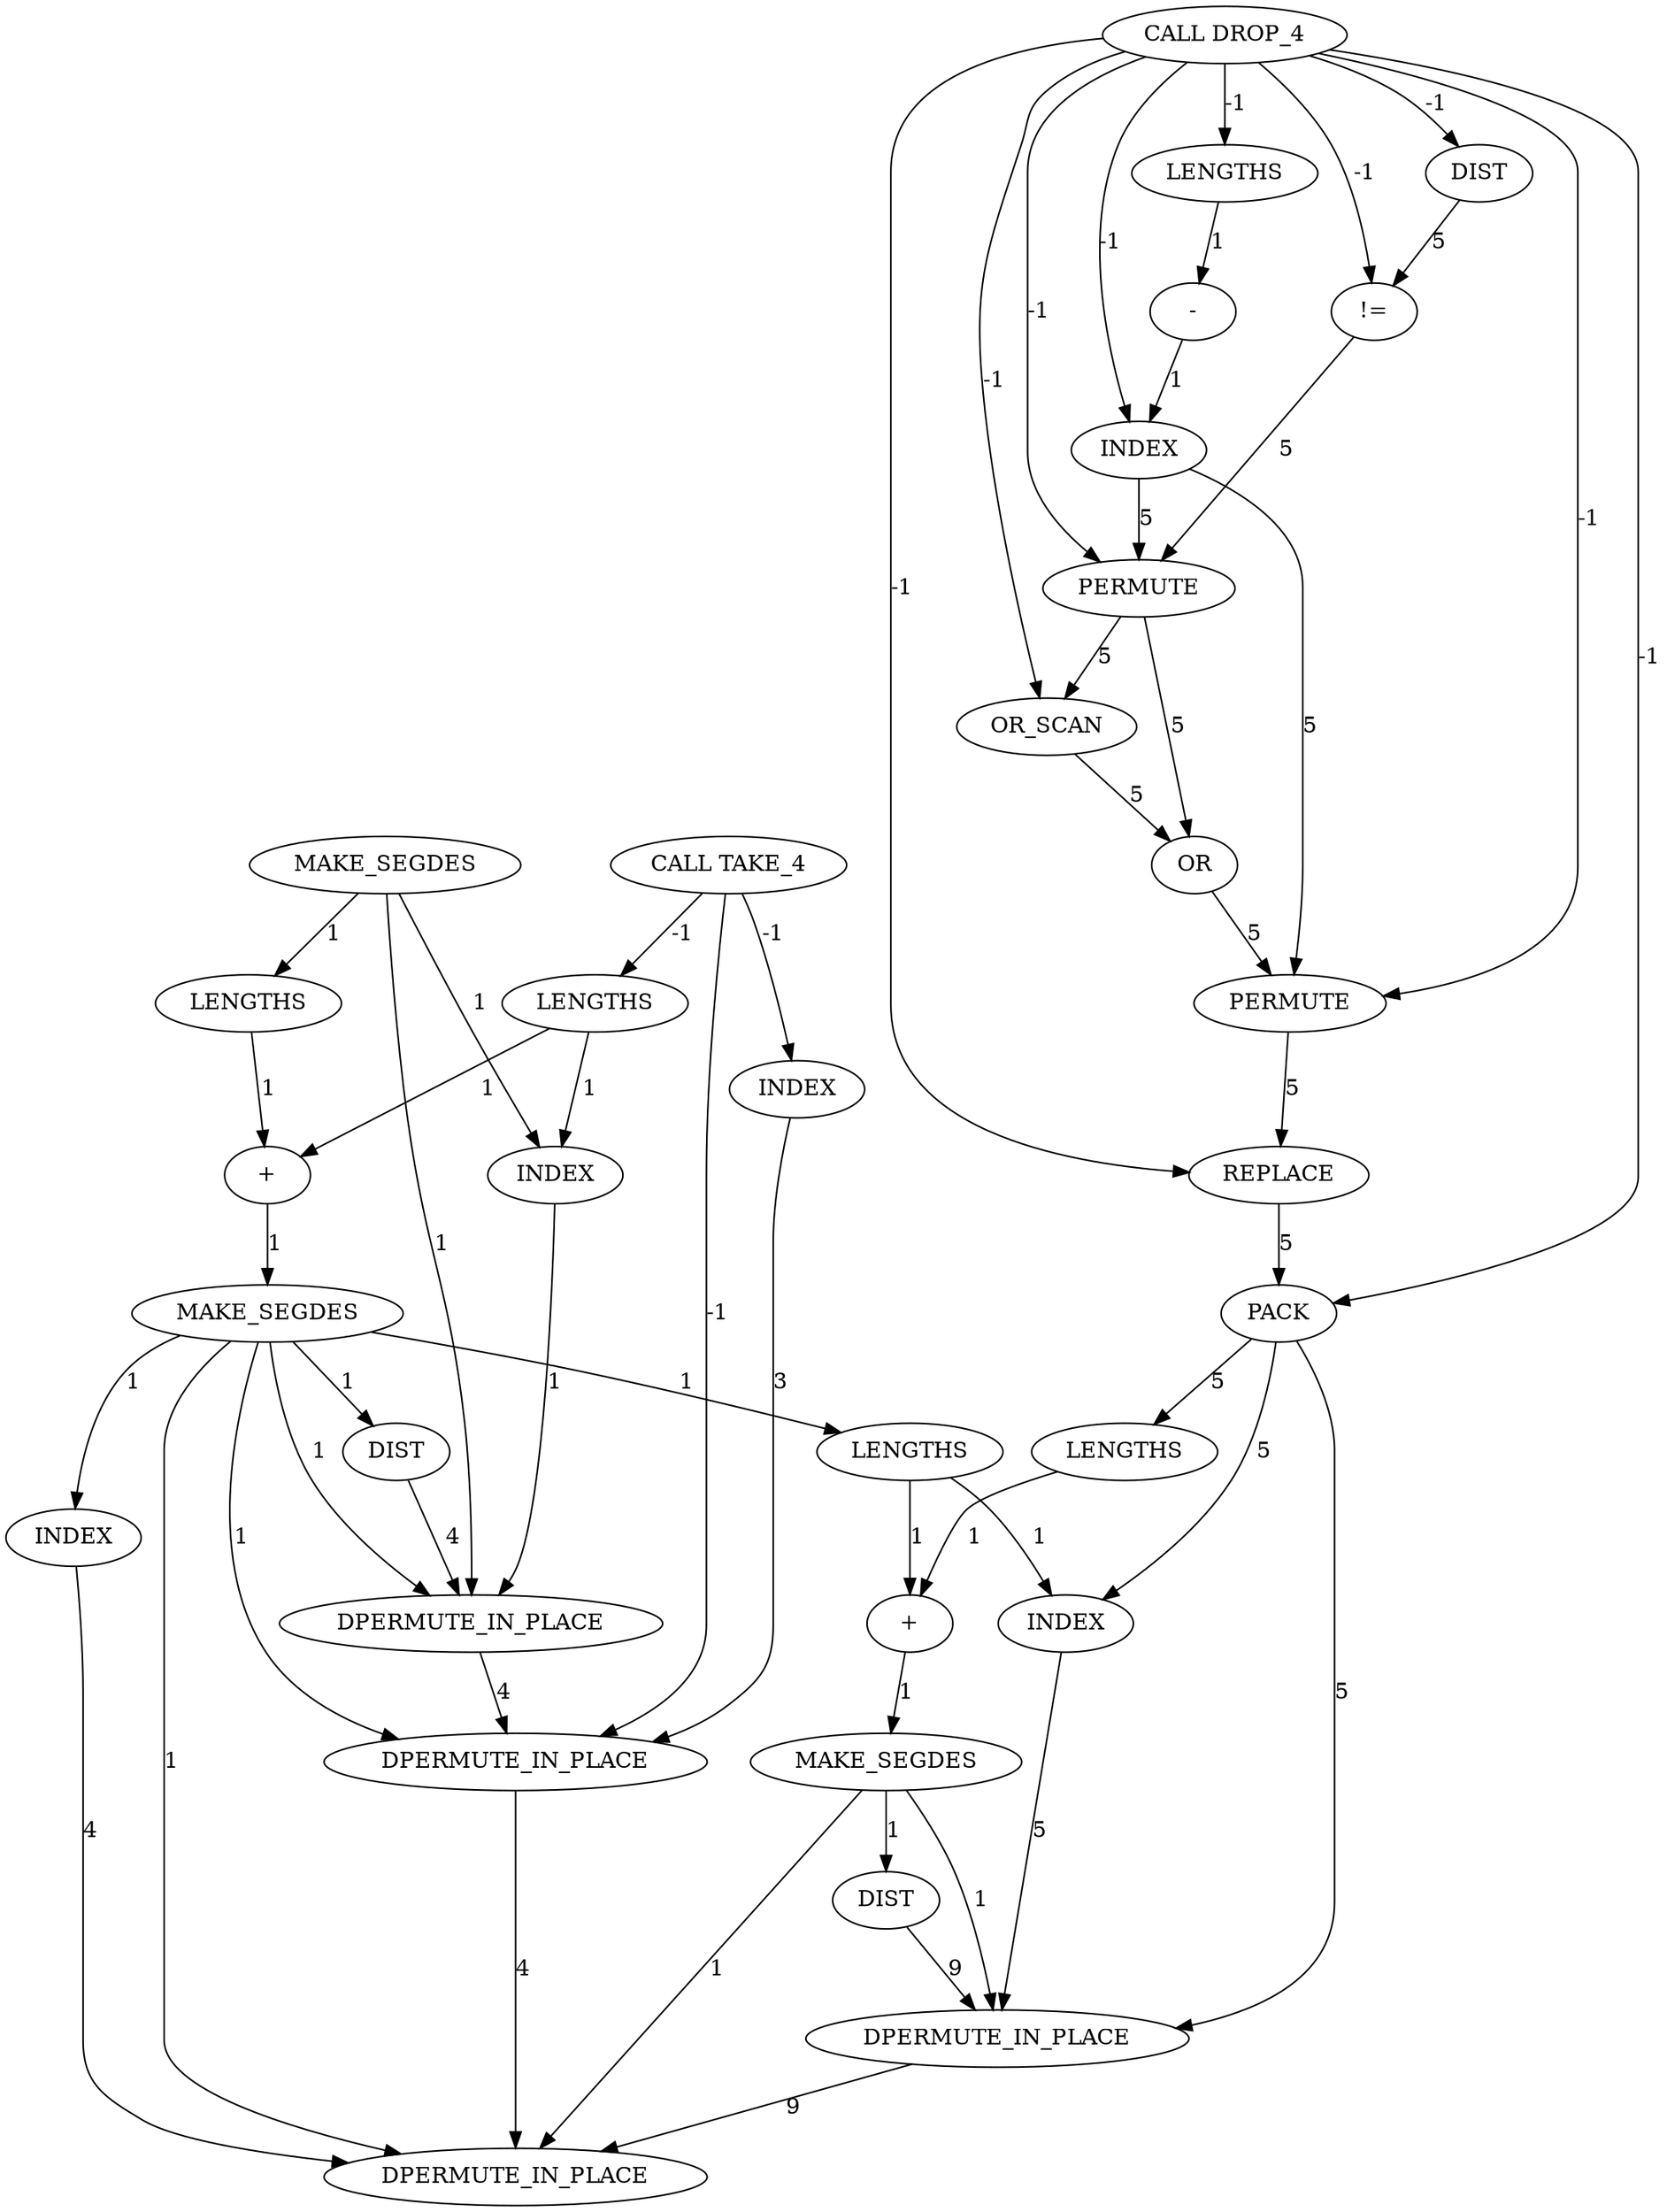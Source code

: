 digraph {
	convex_hull_large_grid_INST_5303 [label=LENGTHS cost=43]
	convex_hull_large_grid_INST_5322 [label="+" cost=86]
	convex_hull_large_grid_INST_5155 [label="+" cost=129]
	convex_hull_large_grid_INST_5333 [label=DIST cost=43]
	convex_hull_large_grid_INST_5261 [label=PERMUTE cost=129]
	convex_hull_large_grid_INST_5327 [label=MAKE_SEGDES cost=43]
	convex_hull_large_grid_INST_5160 [label=MAKE_SEGDES cost=43]
	convex_hull_large_grid_INST_873 [label="CALL TAKE_4" cost=0]
	convex_hull_large_grid_INST_5197 [label=DIST cost=2021]
	convex_hull_large_grid_INST_6351 [label=DPERMUTE_IN_PLACE cost=387]
	convex_hull_large_grid_INST_5204 [label=LENGTHS cost=86]
	convex_hull_large_grid_INST_5226 [label=OR_SCAN cost=430]
	convex_hull_large_grid_INST_875 [label=MAKE_SEGDES cost=43]
	convex_hull_large_grid_INST_6349 [label=DPERMUTE_IN_PLACE cost=473]
	convex_hull_large_grid_INST_5321 [label=LENGTHS cost=43]
	convex_hull_large_grid_INST_5287 [label=PACK cost=258]
	convex_hull_large_grid_INST_5200 [label="!=" cost=1118]
	convex_hull_large_grid_INST_5270 [label=REPLACE cost=215]
	convex_hull_large_grid_INST_880 [label="CALL DROP_4" cost=0]
	convex_hull_large_grid_INST_5222 [label=PERMUTE cost=301]
	convex_hull_large_grid_INST_5144 [label=INDEX cost=301]
	convex_hull_large_grid_INST_5136 [label=LENGTHS cost=86]
	convex_hull_large_grid_INST_5299 [label=INDEX cost=172]
	convex_hull_large_grid_INST_5239 [label=OR cost=172]
	convex_hull_large_grid_INST_5214 [label=INDEX cost=172]
	convex_hull_large_grid_INST_6350 [label=DPERMUTE_IN_PLACE cost=85]
	convex_hull_large_grid_INST_6352 [label=DPERMUTE_IN_PLACE cost=214]
	convex_hull_large_grid_INST_5132 [label=INDEX cost=12857]
	convex_hull_large_grid_INST_5154 [label=LENGTHS cost=43]
	convex_hull_large_grid_INST_5311 [label=INDEX cost=172]
	convex_hull_large_grid_INST_5206 [label="-" cost=86]
	convex_hull_large_grid_INST_5166 [label=DIST cost=86]
	convex_hull_large_grid_INST_5303 -> convex_hull_large_grid_INST_5311 [label=1 cost=1]
	convex_hull_large_grid_INST_5303 -> convex_hull_large_grid_INST_5322 [label=1 cost=1]
	convex_hull_large_grid_INST_5322 -> convex_hull_large_grid_INST_5327 [label=1 cost=1]
	convex_hull_large_grid_INST_5155 -> convex_hull_large_grid_INST_5160 [label=1 cost=1]
	convex_hull_large_grid_INST_5333 -> convex_hull_large_grid_INST_6351 [label=9 cost=9]
	convex_hull_large_grid_INST_5261 -> convex_hull_large_grid_INST_5270 [label=5 cost=5]
	convex_hull_large_grid_INST_5327 -> convex_hull_large_grid_INST_5333 [label=1 cost=1]
	convex_hull_large_grid_INST_5327 -> convex_hull_large_grid_INST_6351 [label=1 cost=1]
	convex_hull_large_grid_INST_5327 -> convex_hull_large_grid_INST_6352 [label=1 cost=1]
	convex_hull_large_grid_INST_5160 -> convex_hull_large_grid_INST_5166 [label=1 cost=1]
	convex_hull_large_grid_INST_5160 -> convex_hull_large_grid_INST_6349 [label=1 cost=1]
	convex_hull_large_grid_INST_5160 -> convex_hull_large_grid_INST_6350 [label=1 cost=1]
	convex_hull_large_grid_INST_5160 -> convex_hull_large_grid_INST_5299 [label=1 cost=1]
	convex_hull_large_grid_INST_5160 -> convex_hull_large_grid_INST_5303 [label=1 cost=1]
	convex_hull_large_grid_INST_5160 -> convex_hull_large_grid_INST_6352 [label=1 cost=1]
	convex_hull_large_grid_INST_873 -> convex_hull_large_grid_INST_5132 [label=-1 cost=-1]
	convex_hull_large_grid_INST_873 -> convex_hull_large_grid_INST_5136 [label=-1 cost=-1]
	convex_hull_large_grid_INST_873 -> convex_hull_large_grid_INST_6350 [label=-1 cost=-1]
	convex_hull_large_grid_INST_5197 -> convex_hull_large_grid_INST_5200 [label=5 cost=5]
	convex_hull_large_grid_INST_6351 -> convex_hull_large_grid_INST_6352 [label=9 cost=9]
	convex_hull_large_grid_INST_5204 -> convex_hull_large_grid_INST_5206 [label=1 cost=1]
	convex_hull_large_grid_INST_5226 -> convex_hull_large_grid_INST_5239 [label=5 cost=5]
	convex_hull_large_grid_INST_875 -> convex_hull_large_grid_INST_5144 [label=1 cost=1]
	convex_hull_large_grid_INST_875 -> convex_hull_large_grid_INST_5154 [label=1 cost=1]
	convex_hull_large_grid_INST_875 -> convex_hull_large_grid_INST_6349 [label=1 cost=1]
	convex_hull_large_grid_INST_6349 -> convex_hull_large_grid_INST_6350 [label=4 cost=4]
	convex_hull_large_grid_INST_5321 -> convex_hull_large_grid_INST_5322 [label=1 cost=1]
	convex_hull_large_grid_INST_5287 -> convex_hull_large_grid_INST_5311 [label=5 cost=5]
	convex_hull_large_grid_INST_5287 -> convex_hull_large_grid_INST_5321 [label=5 cost=5]
	convex_hull_large_grid_INST_5287 -> convex_hull_large_grid_INST_6351 [label=5 cost=5]
	convex_hull_large_grid_INST_5200 -> convex_hull_large_grid_INST_5222 [label=5 cost=5]
	convex_hull_large_grid_INST_5270 -> convex_hull_large_grid_INST_5287 [label=5 cost=5]
	convex_hull_large_grid_INST_880 -> convex_hull_large_grid_INST_5197 [label=-1 cost=-1]
	convex_hull_large_grid_INST_880 -> convex_hull_large_grid_INST_5200 [label=-1 cost=-1]
	convex_hull_large_grid_INST_880 -> convex_hull_large_grid_INST_5204 [label=-1 cost=-1]
	convex_hull_large_grid_INST_880 -> convex_hull_large_grid_INST_5214 [label=-1 cost=-1]
	convex_hull_large_grid_INST_880 -> convex_hull_large_grid_INST_5222 [label=-1 cost=-1]
	convex_hull_large_grid_INST_880 -> convex_hull_large_grid_INST_5226 [label=-1 cost=-1]
	convex_hull_large_grid_INST_880 -> convex_hull_large_grid_INST_5261 [label=-1 cost=-1]
	convex_hull_large_grid_INST_880 -> convex_hull_large_grid_INST_5270 [label=-1 cost=-1]
	convex_hull_large_grid_INST_880 -> convex_hull_large_grid_INST_5287 [label=-1 cost=-1]
	convex_hull_large_grid_INST_5222 -> convex_hull_large_grid_INST_5226 [label=5 cost=5]
	convex_hull_large_grid_INST_5222 -> convex_hull_large_grid_INST_5239 [label=5 cost=5]
	convex_hull_large_grid_INST_5144 -> convex_hull_large_grid_INST_6349 [label=1 cost=1]
	convex_hull_large_grid_INST_5136 -> convex_hull_large_grid_INST_5144 [label=1 cost=1]
	convex_hull_large_grid_INST_5136 -> convex_hull_large_grid_INST_5155 [label=1 cost=1]
	convex_hull_large_grid_INST_5299 -> convex_hull_large_grid_INST_6352 [label=4 cost=4]
	convex_hull_large_grid_INST_5239 -> convex_hull_large_grid_INST_5261 [label=5 cost=5]
	convex_hull_large_grid_INST_5214 -> convex_hull_large_grid_INST_5222 [label=5 cost=5]
	convex_hull_large_grid_INST_5214 -> convex_hull_large_grid_INST_5261 [label=5 cost=5]
	convex_hull_large_grid_INST_6350 -> convex_hull_large_grid_INST_6352 [label=4 cost=4]
	convex_hull_large_grid_INST_5132 -> convex_hull_large_grid_INST_6350 [label=3 cost=3]
	convex_hull_large_grid_INST_5154 -> convex_hull_large_grid_INST_5155 [label=1 cost=1]
	convex_hull_large_grid_INST_5311 -> convex_hull_large_grid_INST_6351 [label=5 cost=5]
	convex_hull_large_grid_INST_5206 -> convex_hull_large_grid_INST_5214 [label=1 cost=1]
	convex_hull_large_grid_INST_5166 -> convex_hull_large_grid_INST_6349 [label=4 cost=4]
}
